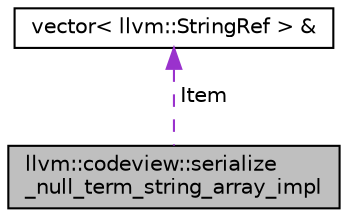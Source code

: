 digraph "llvm::codeview::serialize_null_term_string_array_impl"
{
 // LATEX_PDF_SIZE
  bgcolor="transparent";
  edge [fontname="Helvetica",fontsize="10",labelfontname="Helvetica",labelfontsize="10"];
  node [fontname="Helvetica",fontsize="10",shape="box"];
  Node1 [label="llvm::codeview::serialize\l_null_term_string_array_impl",height=0.2,width=0.4,color="black", fillcolor="grey75", style="filled", fontcolor="black",tooltip=" "];
  Node2 -> Node1 [dir="back",color="darkorchid3",fontsize="10",style="dashed",label=" Item" ,fontname="Helvetica"];
  Node2 [label="vector\< llvm::StringRef \> &",height=0.2,width=0.4,color="black",tooltip=" "];
}
